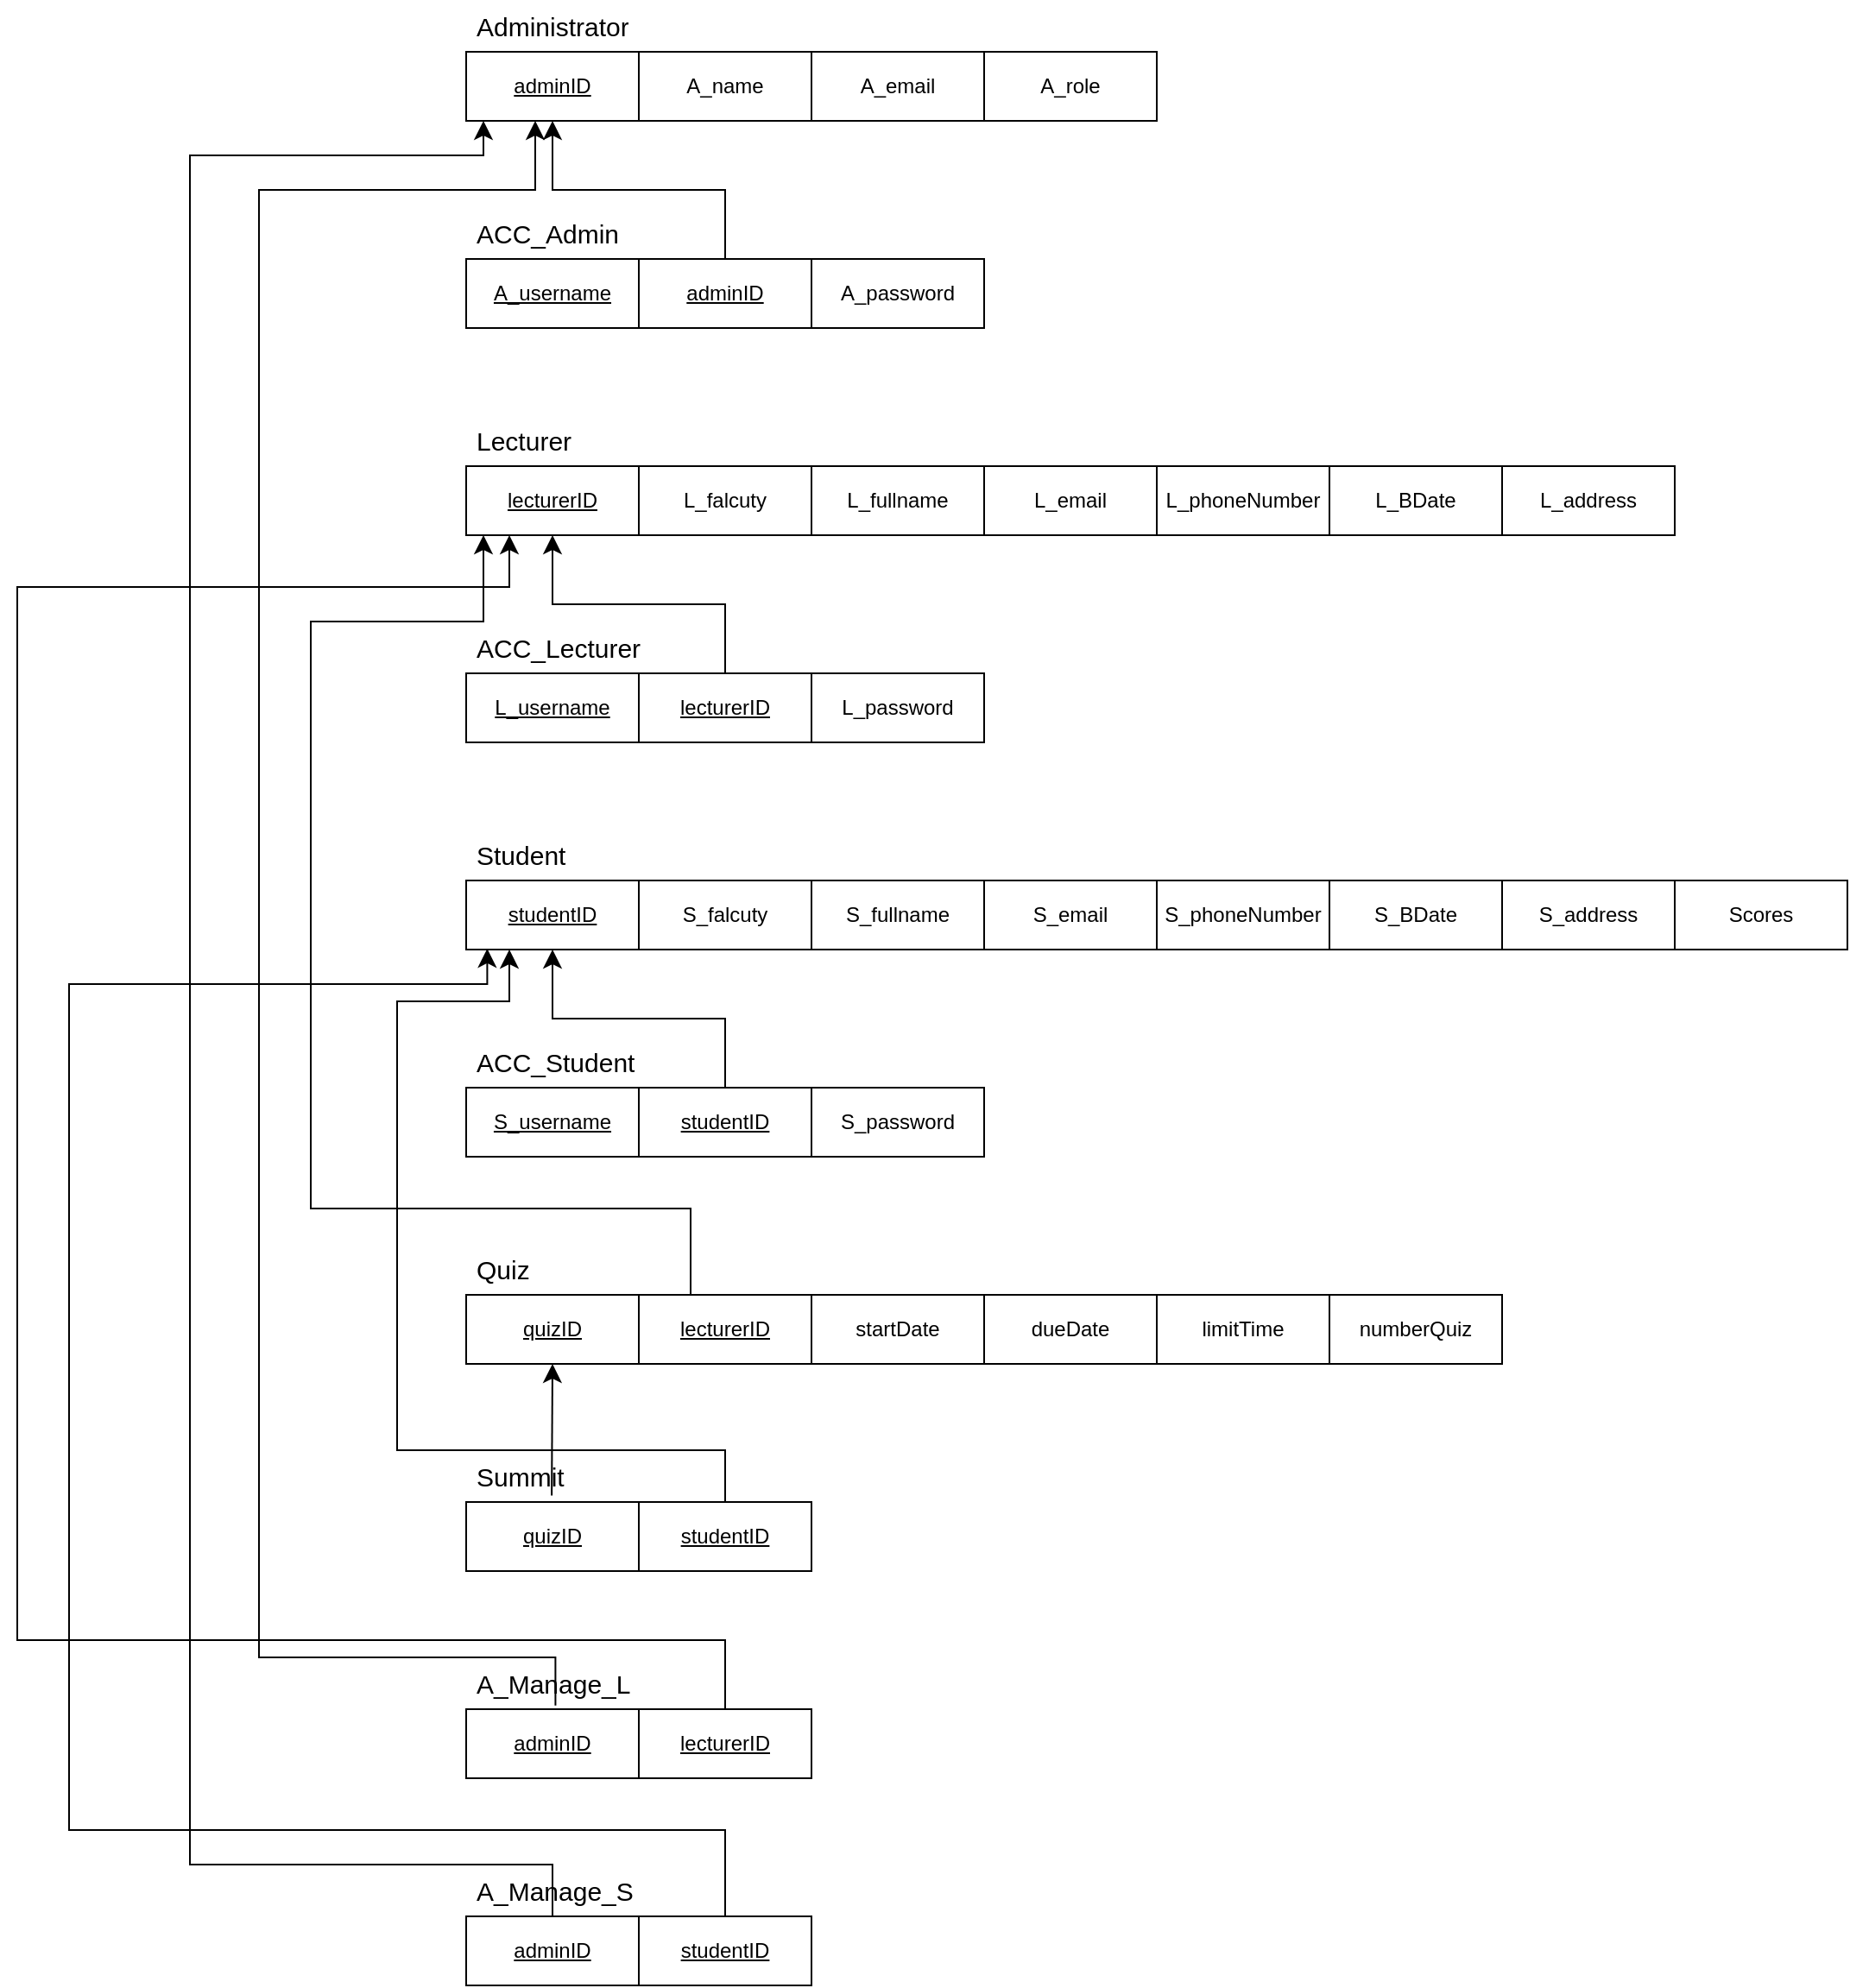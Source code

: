 <mxfile version="25.0.1">
  <diagram name="Page-1" id="6PqagodrafZfP_tb4eth">
    <mxGraphModel dx="2239" dy="764" grid="1" gridSize="10" guides="1" tooltips="1" connect="1" arrows="1" fold="1" page="1" pageScale="1" pageWidth="850" pageHeight="1100" math="0" shadow="0">
      <root>
        <mxCell id="0" />
        <mxCell id="1" parent="0" />
        <mxCell id="KVC-xJJjSSh8y78S3OTY-32" value="&lt;u&gt;adminID&lt;/u&gt;" style="whiteSpace=wrap;html=1;align=center;" vertex="1" parent="1">
          <mxGeometry x="40" y="120" width="100" height="40" as="geometry" />
        </mxCell>
        <mxCell id="KVC-xJJjSSh8y78S3OTY-33" value="A_name" style="whiteSpace=wrap;html=1;align=center;" vertex="1" parent="1">
          <mxGeometry x="140" y="120" width="100" height="40" as="geometry" />
        </mxCell>
        <mxCell id="KVC-xJJjSSh8y78S3OTY-35" value="A_email" style="whiteSpace=wrap;html=1;align=center;" vertex="1" parent="1">
          <mxGeometry x="240" y="120" width="100" height="40" as="geometry" />
        </mxCell>
        <mxCell id="KVC-xJJjSSh8y78S3OTY-36" value="A_role" style="whiteSpace=wrap;html=1;align=center;" vertex="1" parent="1">
          <mxGeometry x="340" y="120" width="100" height="40" as="geometry" />
        </mxCell>
        <mxCell id="KVC-xJJjSSh8y78S3OTY-37" value="&lt;font style=&quot;font-size: 15px;&quot;&gt;Administrator&lt;/font&gt;" style="text;strokeColor=none;fillColor=none;spacingLeft=4;spacingRight=4;overflow=hidden;rotatable=0;points=[[0,0.5],[1,0.5]];portConstraint=eastwest;fontSize=12;whiteSpace=wrap;html=1;" vertex="1" parent="1">
          <mxGeometry x="40" y="90" width="120" height="30" as="geometry" />
        </mxCell>
        <mxCell id="KVC-xJJjSSh8y78S3OTY-38" value="&lt;u&gt;A_username&lt;/u&gt;" style="whiteSpace=wrap;html=1;align=center;" vertex="1" parent="1">
          <mxGeometry x="40" y="240" width="100" height="40" as="geometry" />
        </mxCell>
        <mxCell id="KVC-xJJjSSh8y78S3OTY-39" value="&lt;u&gt;adminID&lt;/u&gt;" style="whiteSpace=wrap;html=1;align=center;" vertex="1" parent="1">
          <mxGeometry x="140" y="240" width="100" height="40" as="geometry" />
        </mxCell>
        <mxCell id="KVC-xJJjSSh8y78S3OTY-40" value="A_password" style="whiteSpace=wrap;html=1;align=center;" vertex="1" parent="1">
          <mxGeometry x="240" y="240" width="100" height="40" as="geometry" />
        </mxCell>
        <mxCell id="KVC-xJJjSSh8y78S3OTY-42" value="&lt;font style=&quot;font-size: 15px;&quot;&gt;ACC_Admin&lt;/font&gt;" style="text;strokeColor=none;fillColor=none;spacingLeft=4;spacingRight=4;overflow=hidden;rotatable=0;points=[[0,0.5],[1,0.5]];portConstraint=eastwest;fontSize=12;whiteSpace=wrap;html=1;" vertex="1" parent="1">
          <mxGeometry x="40" y="210" width="120" height="30" as="geometry" />
        </mxCell>
        <mxCell id="KVC-xJJjSSh8y78S3OTY-43" value="&lt;u&gt;lecturerID&lt;/u&gt;" style="whiteSpace=wrap;html=1;align=center;" vertex="1" parent="1">
          <mxGeometry x="40" y="360" width="100" height="40" as="geometry" />
        </mxCell>
        <mxCell id="KVC-xJJjSSh8y78S3OTY-44" value="L_falcuty" style="whiteSpace=wrap;html=1;align=center;" vertex="1" parent="1">
          <mxGeometry x="140" y="360" width="100" height="40" as="geometry" />
        </mxCell>
        <mxCell id="KVC-xJJjSSh8y78S3OTY-45" value="L_fullname" style="whiteSpace=wrap;html=1;align=center;" vertex="1" parent="1">
          <mxGeometry x="240" y="360" width="100" height="40" as="geometry" />
        </mxCell>
        <mxCell id="KVC-xJJjSSh8y78S3OTY-46" value="&lt;font style=&quot;font-size: 15px;&quot;&gt;Lecturer&lt;/font&gt;" style="text;strokeColor=none;fillColor=none;spacingLeft=4;spacingRight=4;overflow=hidden;rotatable=0;points=[[0,0.5],[1,0.5]];portConstraint=eastwest;fontSize=12;whiteSpace=wrap;html=1;" vertex="1" parent="1">
          <mxGeometry x="40" y="330" width="120" height="30" as="geometry" />
        </mxCell>
        <mxCell id="KVC-xJJjSSh8y78S3OTY-47" value="L_email" style="whiteSpace=wrap;html=1;align=center;" vertex="1" parent="1">
          <mxGeometry x="340" y="360" width="100" height="40" as="geometry" />
        </mxCell>
        <mxCell id="KVC-xJJjSSh8y78S3OTY-48" value="L_address" style="whiteSpace=wrap;html=1;align=center;" vertex="1" parent="1">
          <mxGeometry x="640" y="360" width="100" height="40" as="geometry" />
        </mxCell>
        <mxCell id="KVC-xJJjSSh8y78S3OTY-49" value="L_phoneNumber" style="whiteSpace=wrap;html=1;align=center;" vertex="1" parent="1">
          <mxGeometry x="440" y="360" width="100" height="40" as="geometry" />
        </mxCell>
        <mxCell id="KVC-xJJjSSh8y78S3OTY-50" value="L_BDate" style="whiteSpace=wrap;html=1;align=center;" vertex="1" parent="1">
          <mxGeometry x="540" y="360" width="100" height="40" as="geometry" />
        </mxCell>
        <mxCell id="KVC-xJJjSSh8y78S3OTY-51" value="&lt;u&gt;L_username&lt;/u&gt;" style="whiteSpace=wrap;html=1;align=center;" vertex="1" parent="1">
          <mxGeometry x="40" y="480" width="100" height="40" as="geometry" />
        </mxCell>
        <mxCell id="KVC-xJJjSSh8y78S3OTY-52" value="&lt;u&gt;lecturerID&lt;/u&gt;" style="whiteSpace=wrap;html=1;align=center;" vertex="1" parent="1">
          <mxGeometry x="140" y="480" width="100" height="40" as="geometry" />
        </mxCell>
        <mxCell id="KVC-xJJjSSh8y78S3OTY-53" value="L_password" style="whiteSpace=wrap;html=1;align=center;" vertex="1" parent="1">
          <mxGeometry x="240" y="480" width="100" height="40" as="geometry" />
        </mxCell>
        <mxCell id="KVC-xJJjSSh8y78S3OTY-54" value="&lt;font style=&quot;font-size: 15px;&quot;&gt;ACC_Lecturer&lt;/font&gt;" style="text;strokeColor=none;fillColor=none;spacingLeft=4;spacingRight=4;overflow=hidden;rotatable=0;points=[[0,0.5],[1,0.5]];portConstraint=eastwest;fontSize=12;whiteSpace=wrap;html=1;" vertex="1" parent="1">
          <mxGeometry x="40" y="450" width="120" height="30" as="geometry" />
        </mxCell>
        <mxCell id="KVC-xJJjSSh8y78S3OTY-55" value="&lt;u&gt;studentID&lt;/u&gt;" style="whiteSpace=wrap;html=1;align=center;" vertex="1" parent="1">
          <mxGeometry x="40" y="600" width="100" height="40" as="geometry" />
        </mxCell>
        <mxCell id="KVC-xJJjSSh8y78S3OTY-56" value="S_falcuty" style="whiteSpace=wrap;html=1;align=center;" vertex="1" parent="1">
          <mxGeometry x="140" y="600" width="100" height="40" as="geometry" />
        </mxCell>
        <mxCell id="KVC-xJJjSSh8y78S3OTY-57" value="S_fullname" style="whiteSpace=wrap;html=1;align=center;" vertex="1" parent="1">
          <mxGeometry x="240" y="600" width="100" height="40" as="geometry" />
        </mxCell>
        <mxCell id="KVC-xJJjSSh8y78S3OTY-58" value="&lt;font style=&quot;font-size: 15px;&quot;&gt;Student&lt;/font&gt;" style="text;strokeColor=none;fillColor=none;spacingLeft=4;spacingRight=4;overflow=hidden;rotatable=0;points=[[0,0.5],[1,0.5]];portConstraint=eastwest;fontSize=12;whiteSpace=wrap;html=1;" vertex="1" parent="1">
          <mxGeometry x="40" y="570" width="120" height="30" as="geometry" />
        </mxCell>
        <mxCell id="KVC-xJJjSSh8y78S3OTY-59" value="S_email" style="whiteSpace=wrap;html=1;align=center;" vertex="1" parent="1">
          <mxGeometry x="340" y="600" width="100" height="40" as="geometry" />
        </mxCell>
        <mxCell id="KVC-xJJjSSh8y78S3OTY-60" value="S_address" style="whiteSpace=wrap;html=1;align=center;" vertex="1" parent="1">
          <mxGeometry x="640" y="600" width="100" height="40" as="geometry" />
        </mxCell>
        <mxCell id="KVC-xJJjSSh8y78S3OTY-61" value="S_phoneNumber" style="whiteSpace=wrap;html=1;align=center;" vertex="1" parent="1">
          <mxGeometry x="440" y="600" width="100" height="40" as="geometry" />
        </mxCell>
        <mxCell id="KVC-xJJjSSh8y78S3OTY-62" value="S_BDate" style="whiteSpace=wrap;html=1;align=center;" vertex="1" parent="1">
          <mxGeometry x="540" y="600" width="100" height="40" as="geometry" />
        </mxCell>
        <mxCell id="KVC-xJJjSSh8y78S3OTY-63" value="Scores" style="whiteSpace=wrap;html=1;align=center;" vertex="1" parent="1">
          <mxGeometry x="740" y="600" width="100" height="40" as="geometry" />
        </mxCell>
        <mxCell id="KVC-xJJjSSh8y78S3OTY-64" value="&lt;u&gt;S_username&lt;/u&gt;" style="whiteSpace=wrap;html=1;align=center;" vertex="1" parent="1">
          <mxGeometry x="40" y="720" width="100" height="40" as="geometry" />
        </mxCell>
        <mxCell id="KVC-xJJjSSh8y78S3OTY-65" value="&lt;u&gt;studentID&lt;/u&gt;" style="whiteSpace=wrap;html=1;align=center;" vertex="1" parent="1">
          <mxGeometry x="140" y="720" width="100" height="40" as="geometry" />
        </mxCell>
        <mxCell id="KVC-xJJjSSh8y78S3OTY-66" value="S_password" style="whiteSpace=wrap;html=1;align=center;" vertex="1" parent="1">
          <mxGeometry x="240" y="720" width="100" height="40" as="geometry" />
        </mxCell>
        <mxCell id="KVC-xJJjSSh8y78S3OTY-67" value="&lt;font style=&quot;font-size: 15px;&quot;&gt;ACC_Student&lt;/font&gt;" style="text;strokeColor=none;fillColor=none;spacingLeft=4;spacingRight=4;overflow=hidden;rotatable=0;points=[[0,0.5],[1,0.5]];portConstraint=eastwest;fontSize=12;whiteSpace=wrap;html=1;" vertex="1" parent="1">
          <mxGeometry x="40" y="690" width="120" height="30" as="geometry" />
        </mxCell>
        <mxCell id="KVC-xJJjSSh8y78S3OTY-68" value="&lt;u&gt;quizID&lt;/u&gt;" style="whiteSpace=wrap;html=1;align=center;" vertex="1" parent="1">
          <mxGeometry x="40" y="840" width="100" height="40" as="geometry" />
        </mxCell>
        <mxCell id="KVC-xJJjSSh8y78S3OTY-69" value="numberQuiz" style="whiteSpace=wrap;html=1;align=center;" vertex="1" parent="1">
          <mxGeometry x="540" y="840" width="100" height="40" as="geometry" />
        </mxCell>
        <mxCell id="KVC-xJJjSSh8y78S3OTY-70" value="startDate" style="whiteSpace=wrap;html=1;align=center;" vertex="1" parent="1">
          <mxGeometry x="240" y="840" width="100" height="40" as="geometry" />
        </mxCell>
        <mxCell id="KVC-xJJjSSh8y78S3OTY-71" value="&lt;font style=&quot;font-size: 15px;&quot;&gt;Quiz&lt;/font&gt;" style="text;strokeColor=none;fillColor=none;spacingLeft=4;spacingRight=4;overflow=hidden;rotatable=0;points=[[0,0.5],[1,0.5]];portConstraint=eastwest;fontSize=12;whiteSpace=wrap;html=1;" vertex="1" parent="1">
          <mxGeometry x="40" y="810" width="120" height="30" as="geometry" />
        </mxCell>
        <mxCell id="KVC-xJJjSSh8y78S3OTY-72" value="dueDate" style="whiteSpace=wrap;html=1;align=center;" vertex="1" parent="1">
          <mxGeometry x="340" y="840" width="100" height="40" as="geometry" />
        </mxCell>
        <mxCell id="KVC-xJJjSSh8y78S3OTY-74" value="limitTime" style="whiteSpace=wrap;html=1;align=center;" vertex="1" parent="1">
          <mxGeometry x="440" y="840" width="100" height="40" as="geometry" />
        </mxCell>
        <mxCell id="KVC-xJJjSSh8y78S3OTY-75" value="&lt;u&gt;lecturerID&lt;/u&gt;" style="whiteSpace=wrap;html=1;align=center;" vertex="1" parent="1">
          <mxGeometry x="140" y="840" width="100" height="40" as="geometry" />
        </mxCell>
        <mxCell id="KVC-xJJjSSh8y78S3OTY-77" value="&lt;u&gt;quizID&lt;/u&gt;" style="whiteSpace=wrap;html=1;align=center;" vertex="1" parent="1">
          <mxGeometry x="40" y="960" width="100" height="40" as="geometry" />
        </mxCell>
        <mxCell id="KVC-xJJjSSh8y78S3OTY-78" value="&lt;u&gt;studentID&lt;/u&gt;" style="whiteSpace=wrap;html=1;align=center;" vertex="1" parent="1">
          <mxGeometry x="140" y="960" width="100" height="40" as="geometry" />
        </mxCell>
        <mxCell id="KVC-xJJjSSh8y78S3OTY-80" value="&lt;font style=&quot;font-size: 15px;&quot;&gt;Summit&lt;/font&gt;" style="text;strokeColor=none;fillColor=none;spacingLeft=4;spacingRight=4;overflow=hidden;rotatable=0;points=[[0,0.5],[1,0.5]];portConstraint=eastwest;fontSize=12;whiteSpace=wrap;html=1;" vertex="1" parent="1">
          <mxGeometry x="40" y="930" width="120" height="30" as="geometry" />
        </mxCell>
        <mxCell id="KVC-xJJjSSh8y78S3OTY-89" value="&lt;u&gt;adminID&lt;/u&gt;" style="whiteSpace=wrap;html=1;align=center;" vertex="1" parent="1">
          <mxGeometry x="40" y="1080" width="100" height="40" as="geometry" />
        </mxCell>
        <mxCell id="KVC-xJJjSSh8y78S3OTY-90" value="&lt;u&gt;lecturerID&lt;/u&gt;" style="whiteSpace=wrap;html=1;align=center;" vertex="1" parent="1">
          <mxGeometry x="140" y="1080" width="100" height="40" as="geometry" />
        </mxCell>
        <mxCell id="KVC-xJJjSSh8y78S3OTY-92" value="&lt;font style=&quot;font-size: 15px;&quot;&gt;A_Manage_L&lt;/font&gt;" style="text;strokeColor=none;fillColor=none;spacingLeft=4;spacingRight=4;overflow=hidden;rotatable=0;points=[[0,0.5],[1,0.5]];portConstraint=eastwest;fontSize=12;whiteSpace=wrap;html=1;" vertex="1" parent="1">
          <mxGeometry x="40" y="1050" width="120" height="30" as="geometry" />
        </mxCell>
        <mxCell id="KVC-xJJjSSh8y78S3OTY-93" value="&lt;u&gt;adminID&lt;/u&gt;" style="whiteSpace=wrap;html=1;align=center;" vertex="1" parent="1">
          <mxGeometry x="40" y="1200" width="100" height="40" as="geometry" />
        </mxCell>
        <mxCell id="KVC-xJJjSSh8y78S3OTY-94" value="&lt;u&gt;studentID&lt;/u&gt;" style="whiteSpace=wrap;html=1;align=center;" vertex="1" parent="1">
          <mxGeometry x="140" y="1200" width="100" height="40" as="geometry" />
        </mxCell>
        <mxCell id="KVC-xJJjSSh8y78S3OTY-96" value="&lt;font style=&quot;font-size: 15px;&quot;&gt;A_Manage_S&lt;/font&gt;" style="text;strokeColor=none;fillColor=none;spacingLeft=4;spacingRight=4;overflow=hidden;rotatable=0;points=[[0,0.5],[1,0.5]];portConstraint=eastwest;fontSize=12;whiteSpace=wrap;html=1;" vertex="1" parent="1">
          <mxGeometry x="40" y="1170" width="120" height="30" as="geometry" />
        </mxCell>
        <mxCell id="KVC-xJJjSSh8y78S3OTY-98" value="" style="edgeStyle=elbowEdgeStyle;elbow=vertical;endArrow=classic;html=1;curved=0;rounded=0;endSize=8;startSize=8;entryX=0.5;entryY=1;entryDx=0;entryDy=0;" edge="1" parent="1" target="KVC-xJJjSSh8y78S3OTY-32">
          <mxGeometry width="50" height="50" relative="1" as="geometry">
            <mxPoint x="190" y="240" as="sourcePoint" />
            <mxPoint x="240" y="190" as="targetPoint" />
          </mxGeometry>
        </mxCell>
        <mxCell id="KVC-xJJjSSh8y78S3OTY-99" value="" style="edgeStyle=elbowEdgeStyle;elbow=vertical;endArrow=classic;html=1;curved=0;rounded=0;endSize=8;startSize=8;exitX=0.5;exitY=0;exitDx=0;exitDy=0;entryX=0.5;entryY=1;entryDx=0;entryDy=0;" edge="1" parent="1" source="KVC-xJJjSSh8y78S3OTY-52" target="KVC-xJJjSSh8y78S3OTY-43">
          <mxGeometry width="50" height="50" relative="1" as="geometry">
            <mxPoint x="410" y="590" as="sourcePoint" />
            <mxPoint x="460" y="540" as="targetPoint" />
            <Array as="points">
              <mxPoint x="180" y="440" />
            </Array>
          </mxGeometry>
        </mxCell>
        <mxCell id="KVC-xJJjSSh8y78S3OTY-100" value="" style="edgeStyle=elbowEdgeStyle;elbow=vertical;endArrow=classic;html=1;curved=0;rounded=0;endSize=8;startSize=8;entryX=0.5;entryY=1;entryDx=0;entryDy=0;" edge="1" parent="1" source="KVC-xJJjSSh8y78S3OTY-65" target="KVC-xJJjSSh8y78S3OTY-55">
          <mxGeometry width="50" height="50" relative="1" as="geometry">
            <mxPoint x="410" y="590" as="sourcePoint" />
            <mxPoint x="460" y="540" as="targetPoint" />
          </mxGeometry>
        </mxCell>
        <mxCell id="KVC-xJJjSSh8y78S3OTY-105" value="" style="edgeStyle=segmentEdgeStyle;endArrow=classic;html=1;curved=0;rounded=0;endSize=8;startSize=8;exitX=0.5;exitY=0;exitDx=0;exitDy=0;" edge="1" parent="1" source="KVC-xJJjSSh8y78S3OTY-75" target="KVC-xJJjSSh8y78S3OTY-43">
          <mxGeometry width="50" height="50" relative="1" as="geometry">
            <mxPoint x="169.93" y="800" as="sourcePoint" />
            <mxPoint x="50" y="430" as="targetPoint" />
            <Array as="points">
              <mxPoint x="170" y="840" />
              <mxPoint x="170" y="790" />
              <mxPoint x="-50" y="790" />
              <mxPoint x="-50" y="450" />
              <mxPoint x="50" y="450" />
            </Array>
          </mxGeometry>
        </mxCell>
        <mxCell id="KVC-xJJjSSh8y78S3OTY-107" value="" style="edgeStyle=segmentEdgeStyle;endArrow=classic;html=1;curved=0;rounded=0;endSize=8;startSize=8;exitX=0.413;exitY=0.876;exitDx=0;exitDy=0;entryX=0.5;entryY=1;entryDx=0;entryDy=0;exitPerimeter=0;" edge="1" parent="1" source="KVC-xJJjSSh8y78S3OTY-80" target="KVC-xJJjSSh8y78S3OTY-68">
          <mxGeometry width="50" height="50" relative="1" as="geometry">
            <mxPoint x="410" y="1040" as="sourcePoint" />
            <mxPoint x="460" y="990" as="targetPoint" />
          </mxGeometry>
        </mxCell>
        <mxCell id="KVC-xJJjSSh8y78S3OTY-108" value="" style="edgeStyle=segmentEdgeStyle;endArrow=classic;html=1;curved=0;rounded=0;endSize=8;startSize=8;exitX=0.431;exitY=0.929;exitDx=0;exitDy=0;exitPerimeter=0;" edge="1" parent="1" source="KVC-xJJjSSh8y78S3OTY-92" target="KVC-xJJjSSh8y78S3OTY-32">
          <mxGeometry width="50" height="50" relative="1" as="geometry">
            <mxPoint x="94" y="1040" as="sourcePoint" />
            <mxPoint x="80" y="170" as="targetPoint" />
            <Array as="points">
              <mxPoint x="92" y="1050" />
              <mxPoint x="-80" y="1050" />
              <mxPoint x="-80" y="200" />
              <mxPoint x="80" y="200" />
            </Array>
          </mxGeometry>
        </mxCell>
        <mxCell id="KVC-xJJjSSh8y78S3OTY-109" value="" style="edgeStyle=segmentEdgeStyle;endArrow=classic;html=1;curved=0;rounded=0;endSize=8;startSize=8;exitX=0.5;exitY=0;exitDx=0;exitDy=0;entryX=0.1;entryY=1;entryDx=0;entryDy=0;entryPerimeter=0;" edge="1" parent="1" source="KVC-xJJjSSh8y78S3OTY-93" target="KVC-xJJjSSh8y78S3OTY-32">
          <mxGeometry width="50" height="50" relative="1" as="geometry">
            <mxPoint x="410" y="1260" as="sourcePoint" />
            <mxPoint x="460" y="1210" as="targetPoint" />
            <Array as="points">
              <mxPoint x="90" y="1170" />
              <mxPoint x="-120" y="1170" />
              <mxPoint x="-120" y="180" />
              <mxPoint x="50" y="180" />
            </Array>
          </mxGeometry>
        </mxCell>
        <mxCell id="KVC-xJJjSSh8y78S3OTY-111" value="" style="edgeStyle=segmentEdgeStyle;endArrow=classic;html=1;curved=0;rounded=0;endSize=8;startSize=8;exitX=0.5;exitY=0;exitDx=0;exitDy=0;entryX=0.25;entryY=1;entryDx=0;entryDy=0;" edge="1" parent="1" source="KVC-xJJjSSh8y78S3OTY-78" target="KVC-xJJjSSh8y78S3OTY-55">
          <mxGeometry width="50" height="50" relative="1" as="geometry">
            <mxPoint x="410" y="740" as="sourcePoint" />
            <mxPoint x="460" y="690" as="targetPoint" />
            <Array as="points">
              <mxPoint x="190" y="930" />
              <mxPoint y="930" />
              <mxPoint y="670" />
              <mxPoint x="65" y="670" />
            </Array>
          </mxGeometry>
        </mxCell>
        <mxCell id="KVC-xJJjSSh8y78S3OTY-112" value="" style="edgeStyle=segmentEdgeStyle;endArrow=classic;html=1;curved=0;rounded=0;endSize=8;startSize=8;exitX=0.5;exitY=0;exitDx=0;exitDy=0;entryX=0.122;entryY=0.987;entryDx=0;entryDy=0;entryPerimeter=0;" edge="1" parent="1" source="KVC-xJJjSSh8y78S3OTY-94" target="KVC-xJJjSSh8y78S3OTY-55">
          <mxGeometry width="50" height="50" relative="1" as="geometry">
            <mxPoint x="410" y="860" as="sourcePoint" />
            <mxPoint x="460" y="810" as="targetPoint" />
            <Array as="points">
              <mxPoint x="190" y="1150" />
              <mxPoint x="-190" y="1150" />
              <mxPoint x="-190" y="660" />
              <mxPoint x="52" y="660" />
            </Array>
          </mxGeometry>
        </mxCell>
        <mxCell id="KVC-xJJjSSh8y78S3OTY-113" value="" style="edgeStyle=segmentEdgeStyle;endArrow=classic;html=1;curved=0;rounded=0;endSize=8;startSize=8;exitX=0.5;exitY=0;exitDx=0;exitDy=0;entryX=0.25;entryY=1;entryDx=0;entryDy=0;" edge="1" parent="1" source="KVC-xJJjSSh8y78S3OTY-90" target="KVC-xJJjSSh8y78S3OTY-43">
          <mxGeometry width="50" height="50" relative="1" as="geometry">
            <mxPoint x="410" y="740" as="sourcePoint" />
            <mxPoint x="460" y="690" as="targetPoint" />
            <Array as="points">
              <mxPoint x="190" y="1040" />
              <mxPoint x="-220" y="1040" />
              <mxPoint x="-220" y="430" />
              <mxPoint x="65" y="430" />
            </Array>
          </mxGeometry>
        </mxCell>
      </root>
    </mxGraphModel>
  </diagram>
</mxfile>
